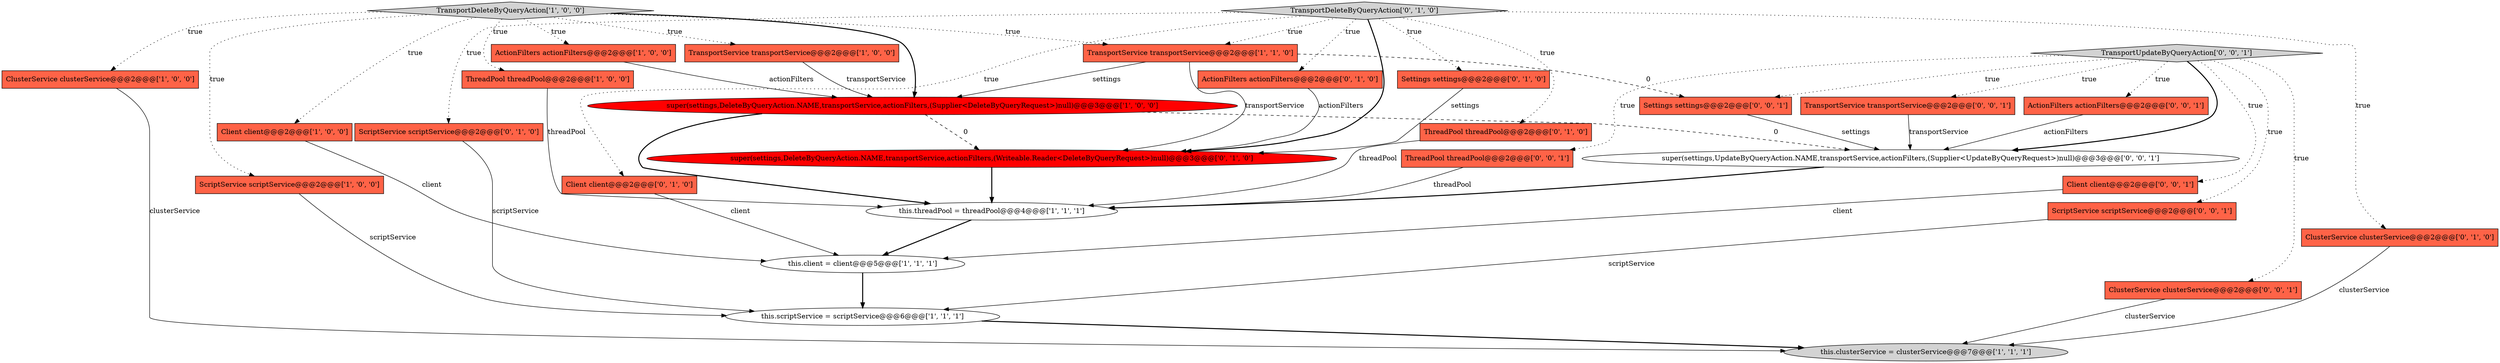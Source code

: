 digraph {
26 [style = filled, label = "super(settings,UpdateByQueryAction.NAME,transportService,actionFilters,(Supplier<UpdateByQueryRequest>)null)@@@3@@@['0', '0', '1']", fillcolor = white, shape = ellipse image = "AAA0AAABBB3BBB"];
29 [style = filled, label = "Settings settings@@@2@@@['0', '0', '1']", fillcolor = tomato, shape = box image = "AAA0AAABBB3BBB"];
13 [style = filled, label = "super(settings,DeleteByQueryAction.NAME,transportService,actionFilters,(Writeable.Reader<DeleteByQueryRequest>)null)@@@3@@@['0', '1', '0']", fillcolor = red, shape = ellipse image = "AAA1AAABBB2BBB"];
2 [style = filled, label = "ClusterService clusterService@@@2@@@['1', '0', '0']", fillcolor = tomato, shape = box image = "AAA0AAABBB1BBB"];
27 [style = filled, label = "ScriptService scriptService@@@2@@@['0', '0', '1']", fillcolor = tomato, shape = box image = "AAA0AAABBB3BBB"];
23 [style = filled, label = "ThreadPool threadPool@@@2@@@['0', '0', '1']", fillcolor = tomato, shape = box image = "AAA0AAABBB3BBB"];
17 [style = filled, label = "Client client@@@2@@@['0', '1', '0']", fillcolor = tomato, shape = box image = "AAA0AAABBB2BBB"];
6 [style = filled, label = "Client client@@@2@@@['1', '0', '0']", fillcolor = tomato, shape = box image = "AAA0AAABBB1BBB"];
25 [style = filled, label = "TransportService transportService@@@2@@@['0', '0', '1']", fillcolor = tomato, shape = box image = "AAA0AAABBB3BBB"];
0 [style = filled, label = "this.scriptService = scriptService@@@6@@@['1', '1', '1']", fillcolor = white, shape = ellipse image = "AAA0AAABBB1BBB"];
9 [style = filled, label = "ThreadPool threadPool@@@2@@@['1', '0', '0']", fillcolor = tomato, shape = box image = "AAA0AAABBB1BBB"];
8 [style = filled, label = "TransportService transportService@@@2@@@['1', '0', '0']", fillcolor = tomato, shape = box image = "AAA0AAABBB1BBB"];
18 [style = filled, label = "ClusterService clusterService@@@2@@@['0', '1', '0']", fillcolor = tomato, shape = box image = "AAA0AAABBB2BBB"];
11 [style = filled, label = "TransportService transportService@@@2@@@['1', '1', '0']", fillcolor = tomato, shape = box image = "AAA0AAABBB1BBB"];
15 [style = filled, label = "ScriptService scriptService@@@2@@@['0', '1', '0']", fillcolor = tomato, shape = box image = "AAA0AAABBB2BBB"];
28 [style = filled, label = "ActionFilters actionFilters@@@2@@@['0', '0', '1']", fillcolor = tomato, shape = box image = "AAA0AAABBB3BBB"];
7 [style = filled, label = "ActionFilters actionFilters@@@2@@@['1', '0', '0']", fillcolor = tomato, shape = box image = "AAA0AAABBB1BBB"];
10 [style = filled, label = "this.clusterService = clusterService@@@7@@@['1', '1', '1']", fillcolor = lightgray, shape = ellipse image = "AAA0AAABBB1BBB"];
20 [style = filled, label = "Settings settings@@@2@@@['0', '1', '0']", fillcolor = tomato, shape = box image = "AAA0AAABBB2BBB"];
14 [style = filled, label = "ThreadPool threadPool@@@2@@@['0', '1', '0']", fillcolor = tomato, shape = box image = "AAA0AAABBB2BBB"];
24 [style = filled, label = "TransportUpdateByQueryAction['0', '0', '1']", fillcolor = lightgray, shape = diamond image = "AAA0AAABBB3BBB"];
16 [style = filled, label = "TransportDeleteByQueryAction['0', '1', '0']", fillcolor = lightgray, shape = diamond image = "AAA0AAABBB2BBB"];
1 [style = filled, label = "super(settings,DeleteByQueryAction.NAME,transportService,actionFilters,(Supplier<DeleteByQueryRequest>)null)@@@3@@@['1', '0', '0']", fillcolor = red, shape = ellipse image = "AAA1AAABBB1BBB"];
4 [style = filled, label = "this.client = client@@@5@@@['1', '1', '1']", fillcolor = white, shape = ellipse image = "AAA0AAABBB1BBB"];
19 [style = filled, label = "ActionFilters actionFilters@@@2@@@['0', '1', '0']", fillcolor = tomato, shape = box image = "AAA0AAABBB2BBB"];
12 [style = filled, label = "TransportDeleteByQueryAction['1', '0', '0']", fillcolor = lightgray, shape = diamond image = "AAA0AAABBB1BBB"];
21 [style = filled, label = "Client client@@@2@@@['0', '0', '1']", fillcolor = tomato, shape = box image = "AAA0AAABBB3BBB"];
5 [style = filled, label = "ScriptService scriptService@@@2@@@['1', '0', '0']", fillcolor = tomato, shape = box image = "AAA0AAABBB1BBB"];
22 [style = filled, label = "ClusterService clusterService@@@2@@@['0', '0', '1']", fillcolor = tomato, shape = box image = "AAA0AAABBB3BBB"];
3 [style = filled, label = "this.threadPool = threadPool@@@4@@@['1', '1', '1']", fillcolor = white, shape = ellipse image = "AAA0AAABBB1BBB"];
16->19 [style = dotted, label="true"];
19->13 [style = solid, label="actionFilters"];
15->0 [style = solid, label="scriptService"];
16->13 [style = bold, label=""];
17->4 [style = solid, label="client"];
24->25 [style = dotted, label="true"];
8->1 [style = solid, label="transportService"];
12->8 [style = dotted, label="true"];
1->26 [style = dashed, label="0"];
26->3 [style = bold, label=""];
24->29 [style = dotted, label="true"];
16->17 [style = dotted, label="true"];
16->15 [style = dotted, label="true"];
12->2 [style = dotted, label="true"];
20->13 [style = solid, label="settings"];
1->3 [style = bold, label=""];
11->29 [style = dashed, label="0"];
9->3 [style = solid, label="threadPool"];
16->20 [style = dotted, label="true"];
27->0 [style = solid, label="scriptService"];
29->26 [style = solid, label="settings"];
24->27 [style = dotted, label="true"];
24->28 [style = dotted, label="true"];
12->1 [style = bold, label=""];
3->4 [style = bold, label=""];
2->10 [style = solid, label="clusterService"];
11->13 [style = solid, label="transportService"];
4->0 [style = bold, label=""];
12->11 [style = dotted, label="true"];
5->0 [style = solid, label="scriptService"];
1->13 [style = dashed, label="0"];
7->1 [style = solid, label="actionFilters"];
14->3 [style = solid, label="threadPool"];
24->26 [style = bold, label=""];
28->26 [style = solid, label="actionFilters"];
0->10 [style = bold, label=""];
11->1 [style = solid, label="settings"];
24->23 [style = dotted, label="true"];
13->3 [style = bold, label=""];
6->4 [style = solid, label="client"];
12->6 [style = dotted, label="true"];
12->5 [style = dotted, label="true"];
24->22 [style = dotted, label="true"];
16->14 [style = dotted, label="true"];
23->3 [style = solid, label="threadPool"];
25->26 [style = solid, label="transportService"];
18->10 [style = solid, label="clusterService"];
21->4 [style = solid, label="client"];
12->7 [style = dotted, label="true"];
22->10 [style = solid, label="clusterService"];
16->11 [style = dotted, label="true"];
24->21 [style = dotted, label="true"];
12->9 [style = dotted, label="true"];
16->18 [style = dotted, label="true"];
}
